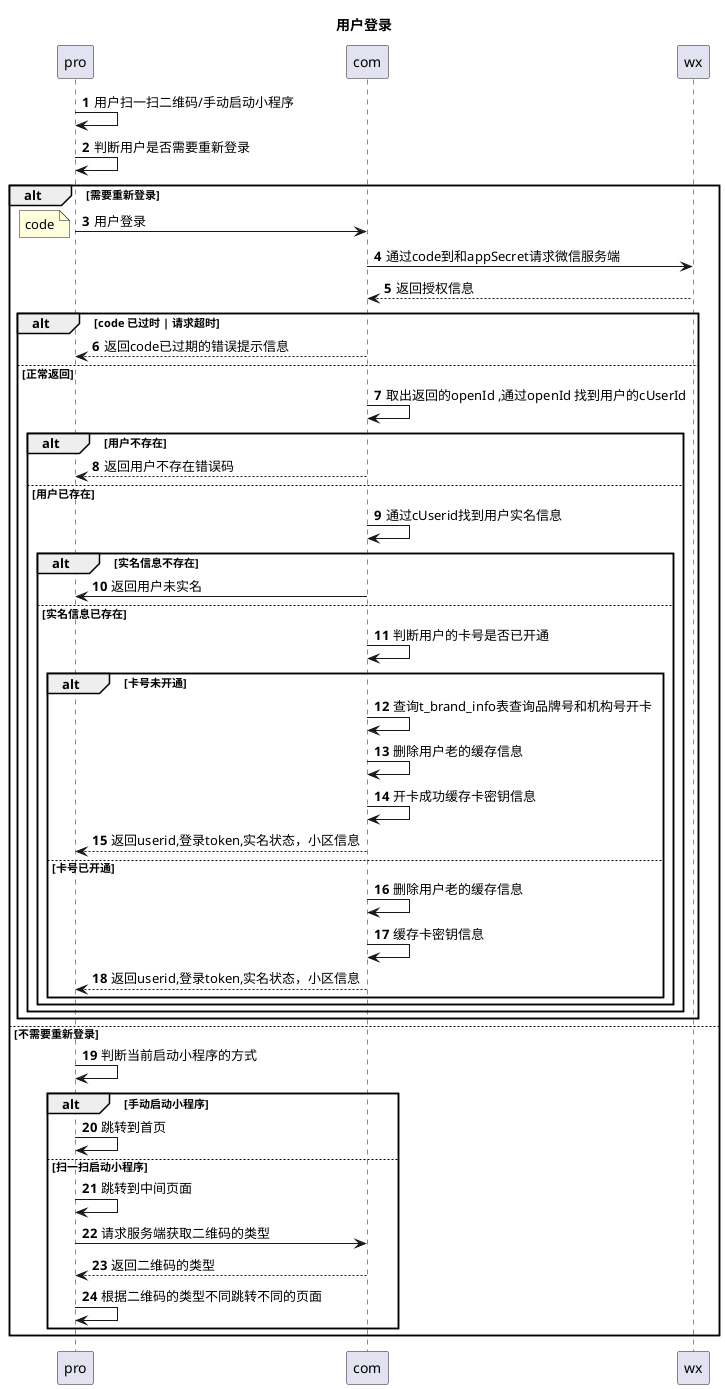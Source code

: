 @startuml
title:用户登录
autonumber
pro->pro:用户扫一扫二维码/手动启动小程序
pro->pro:判断用户是否需要重新登录
alt 需要重新登录
pro->com:用户登录
note left: code
com->wx: 通过code到和appSecret请求微信服务端
wx-->com:返回授权信息
alt code 已过时 | 请求超时
com-->pro:返回code已过期的错误提示信息
else 正常返回
com->com:取出返回的openId ,通过openId 找到用户的cUserId
alt 用户不存在
com-->pro:返回用户不存在错误码
else  用户已存在
com->com:通过cUserid找到用户实名信息
alt 实名信息不存在
com->pro:返回用户未实名
else 实名信息已存在
com->com:判断用户的卡号是否已开通
alt 卡号未开通
com->com:查询t_brand_info表查询品牌号和机构号开卡
com->com:删除用户老的缓存信息
com->com:开卡成功缓存卡密钥信息
com-->pro:返回userid,登录token,实名状态，小区信息
else 卡号已开通
com->com:删除用户老的缓存信息
com->com:缓存卡密钥信息
com-->pro:返回userid,登录token,实名状态，小区信息
end
end
end
end
else 不需要重新登录
pro->pro:判断当前启动小程序的方式
alt 手动启动小程序
pro->pro:跳转到首页
else 扫一扫启动小程序
pro->pro:跳转到中间页面
pro->com:请求服务端获取二维码的类型
com-->pro:返回二维码的类型
pro->pro:根据二维码的类型不同跳转不同的页面
end
end
@enduml